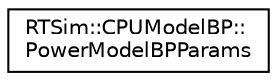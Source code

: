digraph "Graphical Class Hierarchy"
{
  edge [fontname="Helvetica",fontsize="10",labelfontname="Helvetica",labelfontsize="10"];
  node [fontname="Helvetica",fontsize="10",shape=record];
  rankdir="LR";
  Node0 [label="RTSim::CPUModelBP::\lPowerModelBPParams",height=0.2,width=0.4,color="black", fillcolor="white", style="filled",URL="$structRTSim_1_1CPUModelBP_1_1PowerModelBPParams.html"];
}
